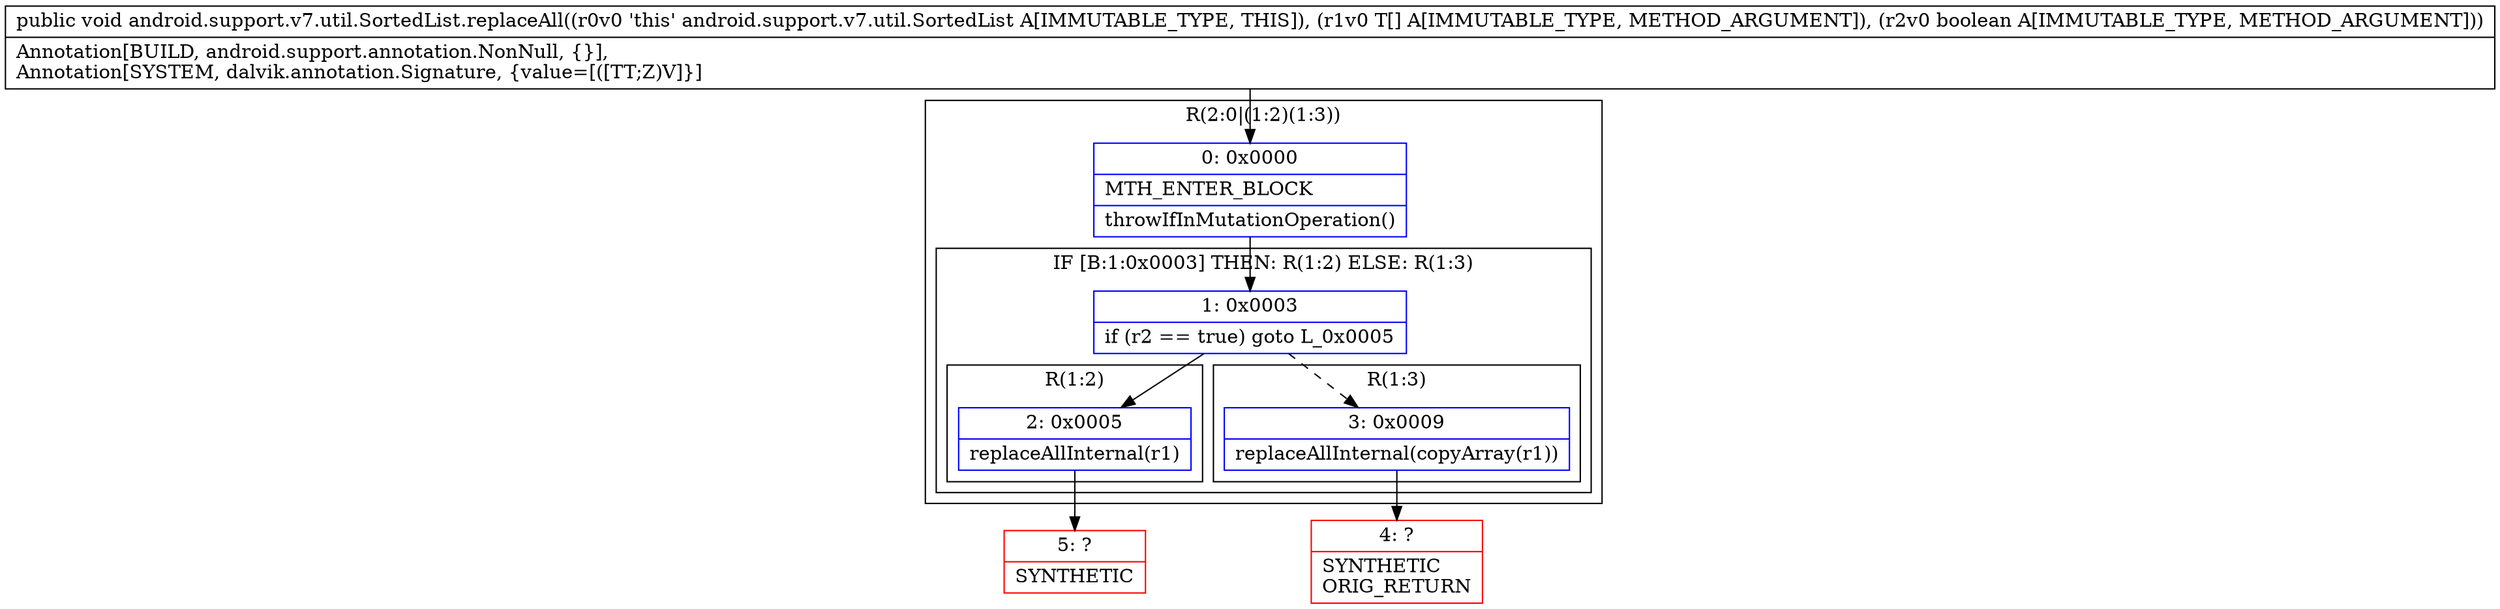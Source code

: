 digraph "CFG forandroid.support.v7.util.SortedList.replaceAll([Ljava\/lang\/Object;Z)V" {
subgraph cluster_Region_914213712 {
label = "R(2:0|(1:2)(1:3))";
node [shape=record,color=blue];
Node_0 [shape=record,label="{0\:\ 0x0000|MTH_ENTER_BLOCK\l|throwIfInMutationOperation()\l}"];
subgraph cluster_IfRegion_1391123104 {
label = "IF [B:1:0x0003] THEN: R(1:2) ELSE: R(1:3)";
node [shape=record,color=blue];
Node_1 [shape=record,label="{1\:\ 0x0003|if (r2 == true) goto L_0x0005\l}"];
subgraph cluster_Region_991526345 {
label = "R(1:2)";
node [shape=record,color=blue];
Node_2 [shape=record,label="{2\:\ 0x0005|replaceAllInternal(r1)\l}"];
}
subgraph cluster_Region_1306230413 {
label = "R(1:3)";
node [shape=record,color=blue];
Node_3 [shape=record,label="{3\:\ 0x0009|replaceAllInternal(copyArray(r1))\l}"];
}
}
}
Node_4 [shape=record,color=red,label="{4\:\ ?|SYNTHETIC\lORIG_RETURN\l}"];
Node_5 [shape=record,color=red,label="{5\:\ ?|SYNTHETIC\l}"];
MethodNode[shape=record,label="{public void android.support.v7.util.SortedList.replaceAll((r0v0 'this' android.support.v7.util.SortedList A[IMMUTABLE_TYPE, THIS]), (r1v0 T[] A[IMMUTABLE_TYPE, METHOD_ARGUMENT]), (r2v0 boolean A[IMMUTABLE_TYPE, METHOD_ARGUMENT]))  | Annotation[BUILD, android.support.annotation.NonNull, \{\}], \lAnnotation[SYSTEM, dalvik.annotation.Signature, \{value=[([TT;Z)V]\}]\l}"];
MethodNode -> Node_0;
Node_0 -> Node_1;
Node_1 -> Node_2;
Node_1 -> Node_3[style=dashed];
Node_2 -> Node_5;
Node_3 -> Node_4;
}

